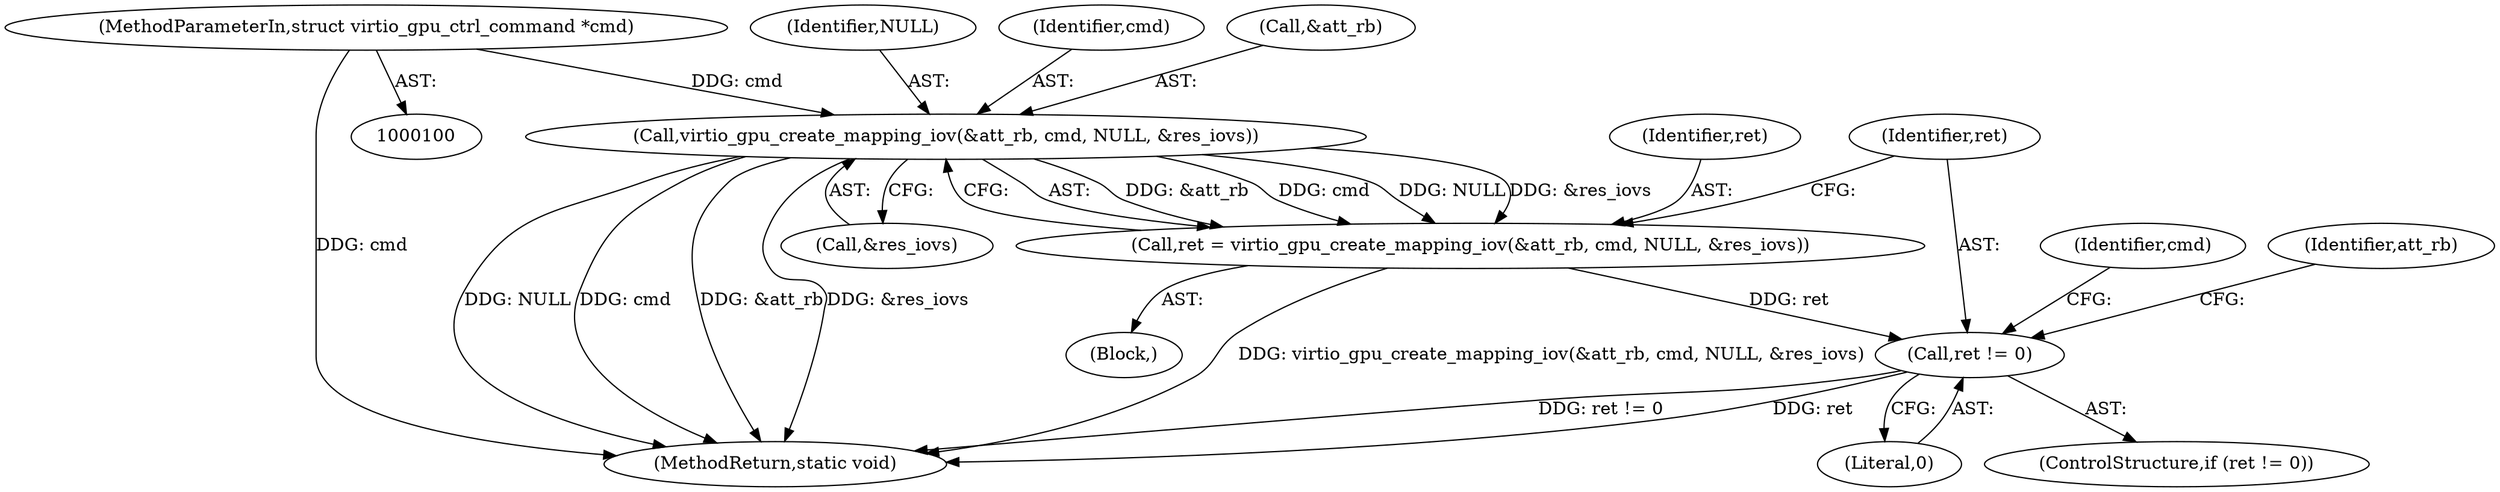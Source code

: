 digraph "0_qemu_33243031dad02d161225ba99d782616da133f689@API" {
"1000115" [label="(Call,virtio_gpu_create_mapping_iov(&att_rb, cmd, NULL, &res_iovs))"];
"1000102" [label="(MethodParameterIn,struct virtio_gpu_ctrl_command *cmd)"];
"1000113" [label="(Call,ret = virtio_gpu_create_mapping_iov(&att_rb, cmd, NULL, &res_iovs))"];
"1000123" [label="(Call,ret != 0)"];
"1000141" [label="(MethodReturn,static void)"];
"1000135" [label="(Identifier,att_rb)"];
"1000123" [label="(Call,ret != 0)"];
"1000118" [label="(Identifier,cmd)"];
"1000114" [label="(Identifier,ret)"];
"1000102" [label="(MethodParameterIn,struct virtio_gpu_ctrl_command *cmd)"];
"1000124" [label="(Identifier,ret)"];
"1000122" [label="(ControlStructure,if (ret != 0))"];
"1000116" [label="(Call,&att_rb)"];
"1000125" [label="(Literal,0)"];
"1000115" [label="(Call,virtio_gpu_create_mapping_iov(&att_rb, cmd, NULL, &res_iovs))"];
"1000129" [label="(Identifier,cmd)"];
"1000113" [label="(Call,ret = virtio_gpu_create_mapping_iov(&att_rb, cmd, NULL, &res_iovs))"];
"1000119" [label="(Identifier,NULL)"];
"1000103" [label="(Block,)"];
"1000120" [label="(Call,&res_iovs)"];
"1000115" -> "1000113"  [label="AST: "];
"1000115" -> "1000120"  [label="CFG: "];
"1000116" -> "1000115"  [label="AST: "];
"1000118" -> "1000115"  [label="AST: "];
"1000119" -> "1000115"  [label="AST: "];
"1000120" -> "1000115"  [label="AST: "];
"1000113" -> "1000115"  [label="CFG: "];
"1000115" -> "1000141"  [label="DDG: cmd"];
"1000115" -> "1000141"  [label="DDG: NULL"];
"1000115" -> "1000141"  [label="DDG: &att_rb"];
"1000115" -> "1000141"  [label="DDG: &res_iovs"];
"1000115" -> "1000113"  [label="DDG: &att_rb"];
"1000115" -> "1000113"  [label="DDG: cmd"];
"1000115" -> "1000113"  [label="DDG: NULL"];
"1000115" -> "1000113"  [label="DDG: &res_iovs"];
"1000102" -> "1000115"  [label="DDG: cmd"];
"1000102" -> "1000100"  [label="AST: "];
"1000102" -> "1000141"  [label="DDG: cmd"];
"1000113" -> "1000103"  [label="AST: "];
"1000114" -> "1000113"  [label="AST: "];
"1000124" -> "1000113"  [label="CFG: "];
"1000113" -> "1000141"  [label="DDG: virtio_gpu_create_mapping_iov(&att_rb, cmd, NULL, &res_iovs)"];
"1000113" -> "1000123"  [label="DDG: ret"];
"1000123" -> "1000122"  [label="AST: "];
"1000123" -> "1000125"  [label="CFG: "];
"1000124" -> "1000123"  [label="AST: "];
"1000125" -> "1000123"  [label="AST: "];
"1000129" -> "1000123"  [label="CFG: "];
"1000135" -> "1000123"  [label="CFG: "];
"1000123" -> "1000141"  [label="DDG: ret != 0"];
"1000123" -> "1000141"  [label="DDG: ret"];
}
